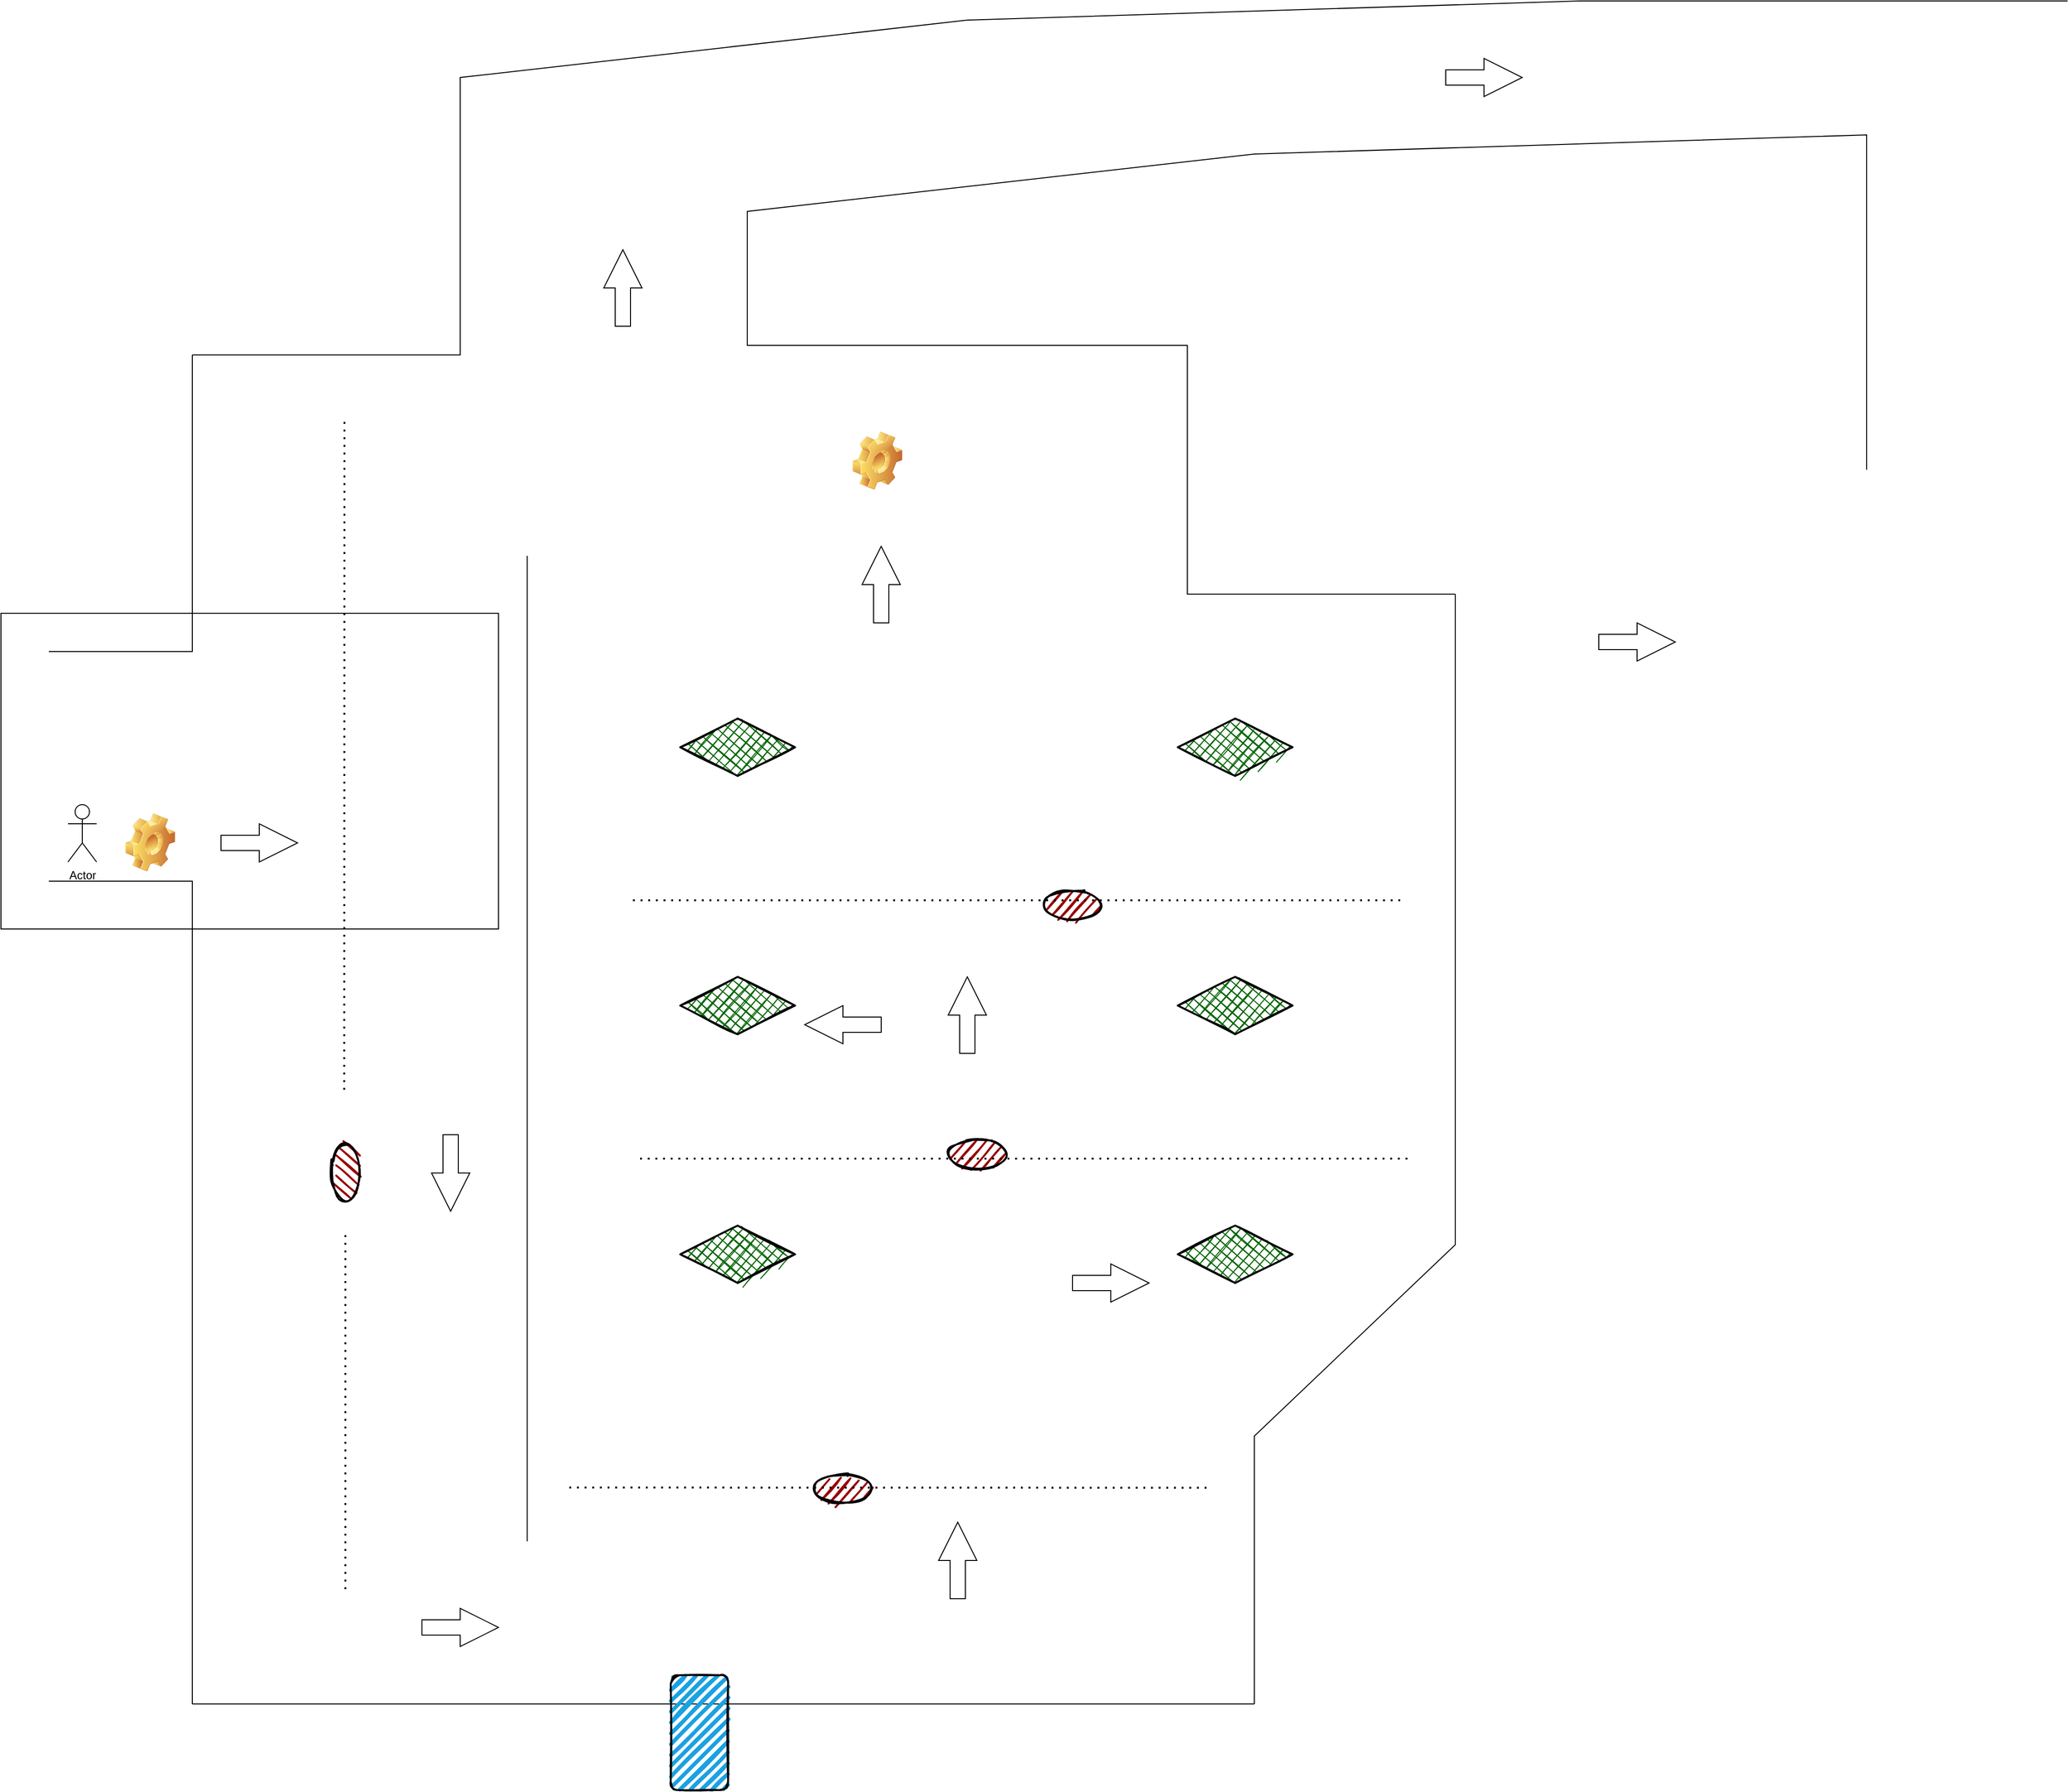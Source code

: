 <mxfile version="28.2.0">
  <diagram name="Page-1" id="zgL6Di7iJ0Y1lWAI3NUE">
    <mxGraphModel dx="7565" dy="1878" grid="1" gridSize="10" guides="1" tooltips="1" connect="1" arrows="1" fold="1" page="1" pageScale="1" pageWidth="4000" pageHeight="2100" math="0" shadow="0">
      <root>
        <mxCell id="0" />
        <mxCell id="1" parent="0" />
        <mxCell id="pp7TLM8EPcdy0YVc-8Af-1" value="" style="rounded=0;whiteSpace=wrap;html=1;fillColor=none;strokeColor=light-dark(#000000,#FF1313);" vertex="1" parent="1">
          <mxGeometry x="-4000" y="780" width="520" height="330" as="geometry" />
        </mxCell>
        <mxCell id="pp7TLM8EPcdy0YVc-8Af-3" value="" style="endArrow=none;html=1;rounded=0;" edge="1" parent="1">
          <mxGeometry width="50" height="50" relative="1" as="geometry">
            <mxPoint x="-3950" y="820" as="sourcePoint" />
            <mxPoint x="-3800" y="510" as="targetPoint" />
            <Array as="points">
              <mxPoint x="-3800" y="820" />
            </Array>
          </mxGeometry>
        </mxCell>
        <mxCell id="pp7TLM8EPcdy0YVc-8Af-4" value="" style="endArrow=none;html=1;rounded=0;" edge="1" parent="1">
          <mxGeometry width="50" height="50" relative="1" as="geometry">
            <mxPoint x="-3950" y="1060" as="sourcePoint" />
            <mxPoint x="-3800" y="1920" as="targetPoint" />
            <Array as="points">
              <mxPoint x="-3800" y="1060" />
            </Array>
          </mxGeometry>
        </mxCell>
        <mxCell id="pp7TLM8EPcdy0YVc-8Af-5" value="" style="endArrow=none;html=1;rounded=0;" edge="1" parent="1">
          <mxGeometry width="50" height="50" relative="1" as="geometry">
            <mxPoint x="-3800" y="510" as="sourcePoint" />
            <mxPoint x="-3520" y="360" as="targetPoint" />
            <Array as="points">
              <mxPoint x="-3520" y="510" />
            </Array>
          </mxGeometry>
        </mxCell>
        <mxCell id="pp7TLM8EPcdy0YVc-8Af-6" value="Actor" style="shape=umlActor;verticalLabelPosition=bottom;verticalAlign=top;html=1;outlineConnect=0;" vertex="1" parent="1">
          <mxGeometry x="-3930" y="980" width="30" height="60" as="geometry" />
        </mxCell>
        <mxCell id="pp7TLM8EPcdy0YVc-8Af-7" value="" style="endArrow=none;html=1;rounded=0;" edge="1" parent="1">
          <mxGeometry width="50" height="50" relative="1" as="geometry">
            <mxPoint x="-3800" y="1920" as="sourcePoint" />
            <mxPoint x="-2690" y="1920" as="targetPoint" />
          </mxGeometry>
        </mxCell>
        <mxCell id="pp7TLM8EPcdy0YVc-8Af-8" value="" style="endArrow=none;html=1;rounded=0;" edge="1" parent="1">
          <mxGeometry width="50" height="50" relative="1" as="geometry">
            <mxPoint x="-2690" y="1920" as="sourcePoint" />
            <mxPoint x="-2480" y="760" as="targetPoint" />
            <Array as="points">
              <mxPoint x="-2690" y="1640" />
              <mxPoint x="-2480" y="1440" />
            </Array>
          </mxGeometry>
        </mxCell>
        <mxCell id="pp7TLM8EPcdy0YVc-8Af-9" value="" style="endArrow=none;html=1;rounded=0;" edge="1" parent="1">
          <mxGeometry width="50" height="50" relative="1" as="geometry">
            <mxPoint x="-2480" y="760" as="sourcePoint" />
            <mxPoint x="-2050" y="630" as="targetPoint" />
            <Array as="points">
              <mxPoint x="-2760" y="760" />
              <mxPoint x="-2760" y="500" />
              <mxPoint x="-3220" y="500" />
              <mxPoint x="-3220" y="360" />
              <mxPoint x="-2690" y="300" />
              <mxPoint x="-2050" y="280" />
            </Array>
          </mxGeometry>
        </mxCell>
        <mxCell id="pp7TLM8EPcdy0YVc-8Af-10" value="" style="endArrow=none;html=1;rounded=0;" edge="1" parent="1">
          <mxGeometry width="50" height="50" relative="1" as="geometry">
            <mxPoint x="-3520" y="360" as="sourcePoint" />
            <mxPoint x="-1840" y="140" as="targetPoint" />
            <Array as="points">
              <mxPoint x="-3520" y="360" />
              <mxPoint x="-3520" y="220" />
              <mxPoint x="-2990" y="160" />
              <mxPoint x="-2350" y="140" />
            </Array>
          </mxGeometry>
        </mxCell>
        <mxCell id="pp7TLM8EPcdy0YVc-8Af-11" value="" style="endArrow=none;html=1;rounded=0;" edge="1" parent="1">
          <mxGeometry width="50" height="50" relative="1" as="geometry">
            <mxPoint x="-3450" y="1670" as="sourcePoint" />
            <mxPoint x="-3450" y="1750" as="targetPoint" />
            <Array as="points">
              <mxPoint x="-3450" y="720" />
            </Array>
          </mxGeometry>
        </mxCell>
        <mxCell id="pp7TLM8EPcdy0YVc-8Af-12" value="" style="shape=image;html=1;verticalLabelPosition=bottom;verticalAlign=top;imageAspect=1;aspect=fixed;image=img/clipart/Gear_128x128.png" vertex="1" parent="1">
          <mxGeometry x="-3870" y="989" width="52" height="61" as="geometry" />
        </mxCell>
        <mxCell id="pp7TLM8EPcdy0YVc-8Af-13" value="" style="shape=image;html=1;verticalLabelPosition=bottom;verticalAlign=top;imageAspect=1;aspect=fixed;image=img/clipart/Gear_128x128.png" vertex="1" parent="1">
          <mxGeometry x="-3110" y="590" width="52" height="61" as="geometry" />
        </mxCell>
        <mxCell id="pp7TLM8EPcdy0YVc-8Af-14" value="" style="rhombus;whiteSpace=wrap;html=1;strokeWidth=2;fillWeight=-1;hachureGap=8;fillStyle=cross-hatch;fillColor=#006600;sketch=1;" vertex="1" parent="1">
          <mxGeometry x="-3290" y="890" width="120" height="60" as="geometry" />
        </mxCell>
        <mxCell id="pp7TLM8EPcdy0YVc-8Af-15" value="" style="rhombus;whiteSpace=wrap;html=1;strokeWidth=2;fillWeight=-1;hachureGap=8;fillStyle=cross-hatch;fillColor=#006600;sketch=1;" vertex="1" parent="1">
          <mxGeometry x="-2770" y="890" width="120" height="60" as="geometry" />
        </mxCell>
        <mxCell id="pp7TLM8EPcdy0YVc-8Af-16" value="" style="rhombus;whiteSpace=wrap;html=1;strokeWidth=2;fillWeight=-1;hachureGap=8;fillStyle=cross-hatch;fillColor=#006600;sketch=1;" vertex="1" parent="1">
          <mxGeometry x="-3290" y="1160" width="120" height="60" as="geometry" />
        </mxCell>
        <mxCell id="pp7TLM8EPcdy0YVc-8Af-17" value="" style="rhombus;whiteSpace=wrap;html=1;strokeWidth=2;fillWeight=-1;hachureGap=8;fillStyle=cross-hatch;fillColor=#006600;sketch=1;" vertex="1" parent="1">
          <mxGeometry x="-2770" y="1160" width="120" height="60" as="geometry" />
        </mxCell>
        <mxCell id="pp7TLM8EPcdy0YVc-8Af-18" value="" style="rhombus;whiteSpace=wrap;html=1;strokeWidth=2;fillWeight=-1;hachureGap=8;fillStyle=cross-hatch;fillColor=#006600;sketch=1;" vertex="1" parent="1">
          <mxGeometry x="-3290" y="1420" width="120" height="60" as="geometry" />
        </mxCell>
        <mxCell id="pp7TLM8EPcdy0YVc-8Af-19" value="" style="rhombus;whiteSpace=wrap;html=1;strokeWidth=2;fillWeight=-1;hachureGap=8;fillStyle=cross-hatch;fillColor=#006600;sketch=1;" vertex="1" parent="1">
          <mxGeometry x="-2770" y="1420" width="120" height="60" as="geometry" />
        </mxCell>
        <mxCell id="pp7TLM8EPcdy0YVc-8Af-22" value="" style="ellipse;whiteSpace=wrap;html=1;strokeWidth=2;fillWeight=2;hachureGap=8;fillColor=#990000;fillStyle=dots;sketch=1;" vertex="1" parent="1">
          <mxGeometry x="-3010" y="1330" width="60" height="30" as="geometry" />
        </mxCell>
        <mxCell id="pp7TLM8EPcdy0YVc-8Af-23" value="" style="ellipse;whiteSpace=wrap;html=1;strokeWidth=2;fillWeight=2;hachureGap=8;fillColor=#990000;fillStyle=dots;sketch=1;" vertex="1" parent="1">
          <mxGeometry x="-2910" y="1070" width="60" height="30" as="geometry" />
        </mxCell>
        <mxCell id="pp7TLM8EPcdy0YVc-8Af-24" value="" style="ellipse;whiteSpace=wrap;html=1;strokeWidth=2;fillWeight=2;hachureGap=8;fillColor=#990000;fillStyle=dots;sketch=1;" vertex="1" parent="1">
          <mxGeometry x="-3150" y="1680" width="60" height="30" as="geometry" />
        </mxCell>
        <mxCell id="pp7TLM8EPcdy0YVc-8Af-28" value="" style="rounded=1;whiteSpace=wrap;html=1;strokeWidth=2;fillWeight=4;hachureGap=8;hachureAngle=45;fillColor=#1ba1e2;sketch=1;rotation=90;" vertex="1" parent="1">
          <mxGeometry x="-3330" y="1920" width="120" height="60" as="geometry" />
        </mxCell>
        <mxCell id="pp7TLM8EPcdy0YVc-8Af-29" value="" style="ellipse;whiteSpace=wrap;html=1;strokeWidth=2;fillWeight=2;hachureGap=8;fillColor=#990000;fillStyle=dots;sketch=1;rotation=-90;" vertex="1" parent="1">
          <mxGeometry x="-3670" y="1350" width="60" height="30" as="geometry" />
        </mxCell>
        <mxCell id="pp7TLM8EPcdy0YVc-8Af-30" value="" style="endArrow=none;dashed=1;html=1;dashPattern=1 3;strokeWidth=2;rounded=0;" edge="1" parent="1">
          <mxGeometry width="50" height="50" relative="1" as="geometry">
            <mxPoint x="-3640" y="1430" as="sourcePoint" />
            <mxPoint x="-3640" y="1800" as="targetPoint" />
          </mxGeometry>
        </mxCell>
        <mxCell id="pp7TLM8EPcdy0YVc-8Af-31" value="" style="endArrow=none;dashed=1;html=1;dashPattern=1 3;strokeWidth=2;rounded=0;" edge="1" parent="1">
          <mxGeometry width="50" height="50" relative="1" as="geometry">
            <mxPoint x="-3641" y="580" as="sourcePoint" />
            <mxPoint x="-3641.25" y="1280" as="targetPoint" />
          </mxGeometry>
        </mxCell>
        <mxCell id="pp7TLM8EPcdy0YVc-8Af-32" value="" style="endArrow=none;dashed=1;html=1;dashPattern=1 3;strokeWidth=2;rounded=0;" edge="1" parent="1">
          <mxGeometry width="50" height="50" relative="1" as="geometry">
            <mxPoint x="-2530" y="1350" as="sourcePoint" />
            <mxPoint x="-3332.5" y="1350" as="targetPoint" />
          </mxGeometry>
        </mxCell>
        <mxCell id="pp7TLM8EPcdy0YVc-8Af-33" value="" style="endArrow=none;dashed=1;html=1;dashPattern=1 3;strokeWidth=2;rounded=0;" edge="1" parent="1">
          <mxGeometry width="50" height="50" relative="1" as="geometry">
            <mxPoint x="-2740" y="1694" as="sourcePoint" />
            <mxPoint x="-3410" y="1693.75" as="targetPoint" />
          </mxGeometry>
        </mxCell>
        <mxCell id="pp7TLM8EPcdy0YVc-8Af-34" value="" style="endArrow=none;dashed=1;html=1;dashPattern=1 3;strokeWidth=2;rounded=0;" edge="1" parent="1">
          <mxGeometry width="50" height="50" relative="1" as="geometry">
            <mxPoint x="-2537.5" y="1080" as="sourcePoint" />
            <mxPoint x="-3340" y="1080" as="targetPoint" />
          </mxGeometry>
        </mxCell>
        <mxCell id="pp7TLM8EPcdy0YVc-8Af-35" value="" style="html=1;shadow=0;dashed=0;align=center;verticalAlign=middle;shape=mxgraph.arrows2.arrow;dy=0.6;dx=40;notch=0;" vertex="1" parent="1">
          <mxGeometry x="-3770" y="1000" width="80" height="40" as="geometry" />
        </mxCell>
        <mxCell id="pp7TLM8EPcdy0YVc-8Af-41" value="" style="html=1;shadow=0;dashed=0;align=center;verticalAlign=middle;shape=mxgraph.arrows2.arrow;dy=0.6;dx=40;notch=0;rotation=90;" vertex="1" parent="1">
          <mxGeometry x="-3570" y="1345" width="80" height="40" as="geometry" />
        </mxCell>
        <mxCell id="pp7TLM8EPcdy0YVc-8Af-42" value="" style="html=1;shadow=0;dashed=0;align=center;verticalAlign=middle;shape=mxgraph.arrows2.arrow;dy=0.6;dx=40;notch=0;" vertex="1" parent="1">
          <mxGeometry x="-2330" y="790" width="80" height="40" as="geometry" />
        </mxCell>
        <mxCell id="pp7TLM8EPcdy0YVc-8Af-43" value="" style="html=1;shadow=0;dashed=0;align=center;verticalAlign=middle;shape=mxgraph.arrows2.arrow;dy=0.6;dx=40;notch=0;" vertex="1" parent="1">
          <mxGeometry x="-3560" y="1820" width="80" height="40" as="geometry" />
        </mxCell>
        <mxCell id="pp7TLM8EPcdy0YVc-8Af-44" value="" style="html=1;shadow=0;dashed=0;align=center;verticalAlign=middle;shape=mxgraph.arrows2.arrow;dy=0.6;dx=40;notch=0;rotation=-90;" vertex="1" parent="1">
          <mxGeometry x="-3040" y="1750" width="80" height="40" as="geometry" />
        </mxCell>
        <mxCell id="pp7TLM8EPcdy0YVc-8Af-45" value="" style="html=1;shadow=0;dashed=0;align=center;verticalAlign=middle;shape=mxgraph.arrows2.arrow;dy=0.6;dx=40;notch=0;rotation=-90;" vertex="1" parent="1">
          <mxGeometry x="-3030" y="1180" width="80" height="40" as="geometry" />
        </mxCell>
        <mxCell id="pp7TLM8EPcdy0YVc-8Af-46" value="" style="html=1;shadow=0;dashed=0;align=center;verticalAlign=middle;shape=mxgraph.arrows2.arrow;dy=0.6;dx=40;notch=0;" vertex="1" parent="1">
          <mxGeometry x="-2880" y="1460" width="80" height="40" as="geometry" />
        </mxCell>
        <mxCell id="pp7TLM8EPcdy0YVc-8Af-47" value="" style="html=1;shadow=0;dashed=0;align=center;verticalAlign=middle;shape=mxgraph.arrows2.arrow;dy=0.6;dx=40;notch=0;rotation=-180;" vertex="1" parent="1">
          <mxGeometry x="-3160" y="1190" width="80" height="40" as="geometry" />
        </mxCell>
        <mxCell id="pp7TLM8EPcdy0YVc-8Af-48" value="" style="html=1;shadow=0;dashed=0;align=center;verticalAlign=middle;shape=mxgraph.arrows2.arrow;dy=0.6;dx=40;notch=0;rotation=-90;" vertex="1" parent="1">
          <mxGeometry x="-3120" y="730" width="80" height="40" as="geometry" />
        </mxCell>
        <mxCell id="pp7TLM8EPcdy0YVc-8Af-49" value="" style="html=1;shadow=0;dashed=0;align=center;verticalAlign=middle;shape=mxgraph.arrows2.arrow;dy=0.6;dx=40;notch=0;rotation=-90;" vertex="1" parent="1">
          <mxGeometry x="-3390" y="420" width="80" height="40" as="geometry" />
        </mxCell>
        <mxCell id="pp7TLM8EPcdy0YVc-8Af-50" value="" style="html=1;shadow=0;dashed=0;align=center;verticalAlign=middle;shape=mxgraph.arrows2.arrow;dy=0.6;dx=40;notch=0;" vertex="1" parent="1">
          <mxGeometry x="-2490" y="200" width="80" height="40" as="geometry" />
        </mxCell>
      </root>
    </mxGraphModel>
  </diagram>
</mxfile>
